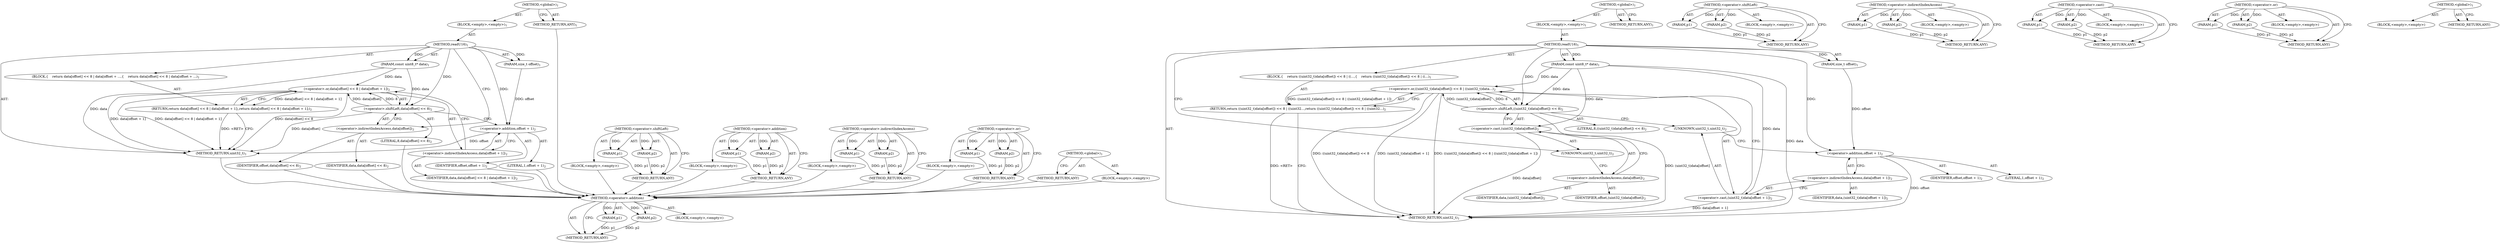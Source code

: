 digraph "&lt;global&gt;" {
vulnerable_6 [label=<(METHOD,&lt;global&gt;)<SUB>1</SUB>>];
vulnerable_7 [label=<(BLOCK,&lt;empty&gt;,&lt;empty&gt;)<SUB>1</SUB>>];
vulnerable_8 [label=<(METHOD,readU16)<SUB>1</SUB>>];
vulnerable_9 [label=<(PARAM,const uint8_t* data)<SUB>1</SUB>>];
vulnerable_10 [label=<(PARAM,size_t offset)<SUB>1</SUB>>];
vulnerable_11 [label=<(BLOCK,{
    return data[offset] &lt;&lt; 8 | data[offset + ...,{
    return data[offset] &lt;&lt; 8 | data[offset + ...)<SUB>1</SUB>>];
vulnerable_12 [label=<(RETURN,return data[offset] &lt;&lt; 8 | data[offset + 1];,return data[offset] &lt;&lt; 8 | data[offset + 1];)<SUB>2</SUB>>];
vulnerable_13 [label=<(&lt;operator&gt;.or,data[offset] &lt;&lt; 8 | data[offset + 1])<SUB>2</SUB>>];
vulnerable_14 [label=<(&lt;operator&gt;.shiftLeft,data[offset] &lt;&lt; 8)<SUB>2</SUB>>];
vulnerable_15 [label=<(&lt;operator&gt;.indirectIndexAccess,data[offset])<SUB>2</SUB>>];
vulnerable_16 [label=<(IDENTIFIER,data,data[offset] &lt;&lt; 8)<SUB>2</SUB>>];
vulnerable_17 [label=<(IDENTIFIER,offset,data[offset] &lt;&lt; 8)<SUB>2</SUB>>];
vulnerable_18 [label=<(LITERAL,8,data[offset] &lt;&lt; 8)<SUB>2</SUB>>];
vulnerable_19 [label=<(&lt;operator&gt;.indirectIndexAccess,data[offset + 1])<SUB>2</SUB>>];
vulnerable_20 [label=<(IDENTIFIER,data,data[offset] &lt;&lt; 8 | data[offset + 1])<SUB>2</SUB>>];
vulnerable_21 [label=<(&lt;operator&gt;.addition,offset + 1)<SUB>2</SUB>>];
vulnerable_22 [label=<(IDENTIFIER,offset,offset + 1)<SUB>2</SUB>>];
vulnerable_23 [label=<(LITERAL,1,offset + 1)<SUB>2</SUB>>];
vulnerable_24 [label=<(METHOD_RETURN,uint32_t)<SUB>1</SUB>>];
vulnerable_26 [label=<(METHOD_RETURN,ANY)<SUB>1</SUB>>];
vulnerable_52 [label=<(METHOD,&lt;operator&gt;.shiftLeft)>];
vulnerable_53 [label=<(PARAM,p1)>];
vulnerable_54 [label=<(PARAM,p2)>];
vulnerable_55 [label=<(BLOCK,&lt;empty&gt;,&lt;empty&gt;)>];
vulnerable_56 [label=<(METHOD_RETURN,ANY)>];
vulnerable_62 [label=<(METHOD,&lt;operator&gt;.addition)>];
vulnerable_63 [label=<(PARAM,p1)>];
vulnerable_64 [label=<(PARAM,p2)>];
vulnerable_65 [label=<(BLOCK,&lt;empty&gt;,&lt;empty&gt;)>];
vulnerable_66 [label=<(METHOD_RETURN,ANY)>];
vulnerable_57 [label=<(METHOD,&lt;operator&gt;.indirectIndexAccess)>];
vulnerable_58 [label=<(PARAM,p1)>];
vulnerable_59 [label=<(PARAM,p2)>];
vulnerable_60 [label=<(BLOCK,&lt;empty&gt;,&lt;empty&gt;)>];
vulnerable_61 [label=<(METHOD_RETURN,ANY)>];
vulnerable_47 [label=<(METHOD,&lt;operator&gt;.or)>];
vulnerable_48 [label=<(PARAM,p1)>];
vulnerable_49 [label=<(PARAM,p2)>];
vulnerable_50 [label=<(BLOCK,&lt;empty&gt;,&lt;empty&gt;)>];
vulnerable_51 [label=<(METHOD_RETURN,ANY)>];
vulnerable_41 [label=<(METHOD,&lt;global&gt;)<SUB>1</SUB>>];
vulnerable_42 [label=<(BLOCK,&lt;empty&gt;,&lt;empty&gt;)>];
vulnerable_43 [label=<(METHOD_RETURN,ANY)>];
fixed_71 [label=<(METHOD,&lt;operator&gt;.addition)>];
fixed_72 [label=<(PARAM,p1)>];
fixed_73 [label=<(PARAM,p2)>];
fixed_74 [label=<(BLOCK,&lt;empty&gt;,&lt;empty&gt;)>];
fixed_75 [label=<(METHOD_RETURN,ANY)>];
fixed_6 [label=<(METHOD,&lt;global&gt;)<SUB>1</SUB>>];
fixed_7 [label=<(BLOCK,&lt;empty&gt;,&lt;empty&gt;)<SUB>1</SUB>>];
fixed_8 [label=<(METHOD,readU16)<SUB>1</SUB>>];
fixed_9 [label=<(PARAM,const uint8_t* data)<SUB>1</SUB>>];
fixed_10 [label=<(PARAM,size_t offset)<SUB>1</SUB>>];
fixed_11 [label=<(BLOCK,{
    return ((uint32_t)data[offset]) &lt;&lt; 8 | ((...,{
    return ((uint32_t)data[offset]) &lt;&lt; 8 | ((...)<SUB>1</SUB>>];
fixed_12 [label=<(RETURN,return ((uint32_t)data[offset]) &lt;&lt; 8 | ((uint32...,return ((uint32_t)data[offset]) &lt;&lt; 8 | ((uint32...)<SUB>2</SUB>>];
fixed_13 [label=<(&lt;operator&gt;.or,((uint32_t)data[offset]) &lt;&lt; 8 | ((uint32_t)data...)<SUB>2</SUB>>];
fixed_14 [label=<(&lt;operator&gt;.shiftLeft,((uint32_t)data[offset]) &lt;&lt; 8)<SUB>2</SUB>>];
fixed_15 [label=<(&lt;operator&gt;.cast,(uint32_t)data[offset])<SUB>2</SUB>>];
fixed_16 [label=<(UNKNOWN,uint32_t,uint32_t)<SUB>2</SUB>>];
fixed_17 [label=<(&lt;operator&gt;.indirectIndexAccess,data[offset])<SUB>2</SUB>>];
fixed_18 [label=<(IDENTIFIER,data,(uint32_t)data[offset])<SUB>2</SUB>>];
fixed_19 [label=<(IDENTIFIER,offset,(uint32_t)data[offset])<SUB>2</SUB>>];
fixed_20 [label=<(LITERAL,8,((uint32_t)data[offset]) &lt;&lt; 8)<SUB>2</SUB>>];
fixed_21 [label=<(&lt;operator&gt;.cast,(uint32_t)data[offset + 1])<SUB>2</SUB>>];
fixed_22 [label=<(UNKNOWN,uint32_t,uint32_t)<SUB>2</SUB>>];
fixed_23 [label=<(&lt;operator&gt;.indirectIndexAccess,data[offset + 1])<SUB>2</SUB>>];
fixed_24 [label=<(IDENTIFIER,data,(uint32_t)data[offset + 1])<SUB>2</SUB>>];
fixed_25 [label=<(&lt;operator&gt;.addition,offset + 1)<SUB>2</SUB>>];
fixed_26 [label=<(IDENTIFIER,offset,offset + 1)<SUB>2</SUB>>];
fixed_27 [label=<(LITERAL,1,offset + 1)<SUB>2</SUB>>];
fixed_28 [label=<(METHOD_RETURN,uint32_t)<SUB>1</SUB>>];
fixed_30 [label=<(METHOD_RETURN,ANY)<SUB>1</SUB>>];
fixed_56 [label=<(METHOD,&lt;operator&gt;.shiftLeft)>];
fixed_57 [label=<(PARAM,p1)>];
fixed_58 [label=<(PARAM,p2)>];
fixed_59 [label=<(BLOCK,&lt;empty&gt;,&lt;empty&gt;)>];
fixed_60 [label=<(METHOD_RETURN,ANY)>];
fixed_66 [label=<(METHOD,&lt;operator&gt;.indirectIndexAccess)>];
fixed_67 [label=<(PARAM,p1)>];
fixed_68 [label=<(PARAM,p2)>];
fixed_69 [label=<(BLOCK,&lt;empty&gt;,&lt;empty&gt;)>];
fixed_70 [label=<(METHOD_RETURN,ANY)>];
fixed_61 [label=<(METHOD,&lt;operator&gt;.cast)>];
fixed_62 [label=<(PARAM,p1)>];
fixed_63 [label=<(PARAM,p2)>];
fixed_64 [label=<(BLOCK,&lt;empty&gt;,&lt;empty&gt;)>];
fixed_65 [label=<(METHOD_RETURN,ANY)>];
fixed_51 [label=<(METHOD,&lt;operator&gt;.or)>];
fixed_52 [label=<(PARAM,p1)>];
fixed_53 [label=<(PARAM,p2)>];
fixed_54 [label=<(BLOCK,&lt;empty&gt;,&lt;empty&gt;)>];
fixed_55 [label=<(METHOD_RETURN,ANY)>];
fixed_45 [label=<(METHOD,&lt;global&gt;)<SUB>1</SUB>>];
fixed_46 [label=<(BLOCK,&lt;empty&gt;,&lt;empty&gt;)>];
fixed_47 [label=<(METHOD_RETURN,ANY)>];
vulnerable_6 -> vulnerable_7  [key=0, label="AST: "];
vulnerable_6 -> vulnerable_26  [key=0, label="AST: "];
vulnerable_6 -> vulnerable_26  [key=1, label="CFG: "];
vulnerable_7 -> vulnerable_8  [key=0, label="AST: "];
vulnerable_8 -> vulnerable_9  [key=0, label="AST: "];
vulnerable_8 -> vulnerable_9  [key=1, label="DDG: "];
vulnerable_8 -> vulnerable_10  [key=0, label="AST: "];
vulnerable_8 -> vulnerable_10  [key=1, label="DDG: "];
vulnerable_8 -> vulnerable_11  [key=0, label="AST: "];
vulnerable_8 -> vulnerable_24  [key=0, label="AST: "];
vulnerable_8 -> vulnerable_15  [key=0, label="CFG: "];
vulnerable_8 -> vulnerable_14  [key=0, label="DDG: "];
vulnerable_8 -> vulnerable_21  [key=0, label="DDG: "];
vulnerable_9 -> vulnerable_24  [key=0, label="DDG: data"];
vulnerable_9 -> vulnerable_13  [key=0, label="DDG: data"];
vulnerable_9 -> vulnerable_14  [key=0, label="DDG: data"];
vulnerable_10 -> vulnerable_21  [key=0, label="DDG: offset"];
vulnerable_11 -> vulnerable_12  [key=0, label="AST: "];
vulnerable_12 -> vulnerable_13  [key=0, label="AST: "];
vulnerable_12 -> vulnerable_24  [key=0, label="CFG: "];
vulnerable_12 -> vulnerable_24  [key=1, label="DDG: &lt;RET&gt;"];
vulnerable_13 -> vulnerable_14  [key=0, label="AST: "];
vulnerable_13 -> vulnerable_19  [key=0, label="AST: "];
vulnerable_13 -> vulnerable_12  [key=0, label="CFG: "];
vulnerable_13 -> vulnerable_12  [key=1, label="DDG: data[offset] &lt;&lt; 8 | data[offset + 1]"];
vulnerable_13 -> vulnerable_24  [key=0, label="DDG: data[offset] &lt;&lt; 8"];
vulnerable_13 -> vulnerable_24  [key=1, label="DDG: data[offset + 1]"];
vulnerable_13 -> vulnerable_24  [key=2, label="DDG: data[offset] &lt;&lt; 8 | data[offset + 1]"];
vulnerable_14 -> vulnerable_15  [key=0, label="AST: "];
vulnerable_14 -> vulnerable_18  [key=0, label="AST: "];
vulnerable_14 -> vulnerable_21  [key=0, label="CFG: "];
vulnerable_14 -> vulnerable_24  [key=0, label="DDG: data[offset]"];
vulnerable_14 -> vulnerable_13  [key=0, label="DDG: data[offset]"];
vulnerable_14 -> vulnerable_13  [key=1, label="DDG: 8"];
vulnerable_15 -> vulnerable_16  [key=0, label="AST: "];
vulnerable_15 -> vulnerable_17  [key=0, label="AST: "];
vulnerable_15 -> vulnerable_14  [key=0, label="CFG: "];
vulnerable_16 -> fixed_71  [key=0];
vulnerable_17 -> fixed_71  [key=0];
vulnerable_18 -> fixed_71  [key=0];
vulnerable_19 -> vulnerable_20  [key=0, label="AST: "];
vulnerable_19 -> vulnerable_21  [key=0, label="AST: "];
vulnerable_19 -> vulnerable_13  [key=0, label="CFG: "];
vulnerable_20 -> fixed_71  [key=0];
vulnerable_21 -> vulnerable_22  [key=0, label="AST: "];
vulnerable_21 -> vulnerable_23  [key=0, label="AST: "];
vulnerable_21 -> vulnerable_19  [key=0, label="CFG: "];
vulnerable_21 -> vulnerable_24  [key=0, label="DDG: offset"];
vulnerable_22 -> fixed_71  [key=0];
vulnerable_23 -> fixed_71  [key=0];
vulnerable_24 -> fixed_71  [key=0];
vulnerable_26 -> fixed_71  [key=0];
vulnerable_52 -> vulnerable_53  [key=0, label="AST: "];
vulnerable_52 -> vulnerable_53  [key=1, label="DDG: "];
vulnerable_52 -> vulnerable_55  [key=0, label="AST: "];
vulnerable_52 -> vulnerable_54  [key=0, label="AST: "];
vulnerable_52 -> vulnerable_54  [key=1, label="DDG: "];
vulnerable_52 -> vulnerable_56  [key=0, label="AST: "];
vulnerable_52 -> vulnerable_56  [key=1, label="CFG: "];
vulnerable_53 -> vulnerable_56  [key=0, label="DDG: p1"];
vulnerable_54 -> vulnerable_56  [key=0, label="DDG: p2"];
vulnerable_55 -> fixed_71  [key=0];
vulnerable_56 -> fixed_71  [key=0];
vulnerable_62 -> vulnerable_63  [key=0, label="AST: "];
vulnerable_62 -> vulnerable_63  [key=1, label="DDG: "];
vulnerable_62 -> vulnerable_65  [key=0, label="AST: "];
vulnerable_62 -> vulnerable_64  [key=0, label="AST: "];
vulnerable_62 -> vulnerable_64  [key=1, label="DDG: "];
vulnerable_62 -> vulnerable_66  [key=0, label="AST: "];
vulnerable_62 -> vulnerable_66  [key=1, label="CFG: "];
vulnerable_63 -> vulnerable_66  [key=0, label="DDG: p1"];
vulnerable_64 -> vulnerable_66  [key=0, label="DDG: p2"];
vulnerable_65 -> fixed_71  [key=0];
vulnerable_66 -> fixed_71  [key=0];
vulnerable_57 -> vulnerable_58  [key=0, label="AST: "];
vulnerable_57 -> vulnerable_58  [key=1, label="DDG: "];
vulnerable_57 -> vulnerable_60  [key=0, label="AST: "];
vulnerable_57 -> vulnerable_59  [key=0, label="AST: "];
vulnerable_57 -> vulnerable_59  [key=1, label="DDG: "];
vulnerable_57 -> vulnerable_61  [key=0, label="AST: "];
vulnerable_57 -> vulnerable_61  [key=1, label="CFG: "];
vulnerable_58 -> vulnerable_61  [key=0, label="DDG: p1"];
vulnerable_59 -> vulnerable_61  [key=0, label="DDG: p2"];
vulnerable_60 -> fixed_71  [key=0];
vulnerable_61 -> fixed_71  [key=0];
vulnerable_47 -> vulnerable_48  [key=0, label="AST: "];
vulnerable_47 -> vulnerable_48  [key=1, label="DDG: "];
vulnerable_47 -> vulnerable_50  [key=0, label="AST: "];
vulnerable_47 -> vulnerable_49  [key=0, label="AST: "];
vulnerable_47 -> vulnerable_49  [key=1, label="DDG: "];
vulnerable_47 -> vulnerable_51  [key=0, label="AST: "];
vulnerable_47 -> vulnerable_51  [key=1, label="CFG: "];
vulnerable_48 -> vulnerable_51  [key=0, label="DDG: p1"];
vulnerable_49 -> vulnerable_51  [key=0, label="DDG: p2"];
vulnerable_50 -> fixed_71  [key=0];
vulnerable_51 -> fixed_71  [key=0];
vulnerable_41 -> vulnerable_42  [key=0, label="AST: "];
vulnerable_41 -> vulnerable_43  [key=0, label="AST: "];
vulnerable_41 -> vulnerable_43  [key=1, label="CFG: "];
vulnerable_42 -> fixed_71  [key=0];
vulnerable_43 -> fixed_71  [key=0];
fixed_71 -> fixed_72  [key=0, label="AST: "];
fixed_71 -> fixed_72  [key=1, label="DDG: "];
fixed_71 -> fixed_74  [key=0, label="AST: "];
fixed_71 -> fixed_73  [key=0, label="AST: "];
fixed_71 -> fixed_73  [key=1, label="DDG: "];
fixed_71 -> fixed_75  [key=0, label="AST: "];
fixed_71 -> fixed_75  [key=1, label="CFG: "];
fixed_72 -> fixed_75  [key=0, label="DDG: p1"];
fixed_73 -> fixed_75  [key=0, label="DDG: p2"];
fixed_6 -> fixed_7  [key=0, label="AST: "];
fixed_6 -> fixed_30  [key=0, label="AST: "];
fixed_6 -> fixed_30  [key=1, label="CFG: "];
fixed_7 -> fixed_8  [key=0, label="AST: "];
fixed_8 -> fixed_9  [key=0, label="AST: "];
fixed_8 -> fixed_9  [key=1, label="DDG: "];
fixed_8 -> fixed_10  [key=0, label="AST: "];
fixed_8 -> fixed_10  [key=1, label="DDG: "];
fixed_8 -> fixed_11  [key=0, label="AST: "];
fixed_8 -> fixed_28  [key=0, label="AST: "];
fixed_8 -> fixed_16  [key=0, label="CFG: "];
fixed_8 -> fixed_14  [key=0, label="DDG: "];
fixed_8 -> fixed_25  [key=0, label="DDG: "];
fixed_9 -> fixed_28  [key=0, label="DDG: data"];
fixed_9 -> fixed_13  [key=0, label="DDG: data"];
fixed_9 -> fixed_14  [key=0, label="DDG: data"];
fixed_9 -> fixed_21  [key=0, label="DDG: data"];
fixed_9 -> fixed_15  [key=0, label="DDG: data"];
fixed_10 -> fixed_25  [key=0, label="DDG: offset"];
fixed_11 -> fixed_12  [key=0, label="AST: "];
fixed_12 -> fixed_13  [key=0, label="AST: "];
fixed_12 -> fixed_28  [key=0, label="CFG: "];
fixed_12 -> fixed_28  [key=1, label="DDG: &lt;RET&gt;"];
fixed_13 -> fixed_14  [key=0, label="AST: "];
fixed_13 -> fixed_21  [key=0, label="AST: "];
fixed_13 -> fixed_12  [key=0, label="CFG: "];
fixed_13 -> fixed_12  [key=1, label="DDG: ((uint32_t)data[offset]) &lt;&lt; 8 | ((uint32_t)data[offset + 1])"];
fixed_13 -> fixed_28  [key=0, label="DDG: ((uint32_t)data[offset]) &lt;&lt; 8"];
fixed_13 -> fixed_28  [key=1, label="DDG: (uint32_t)data[offset + 1]"];
fixed_13 -> fixed_28  [key=2, label="DDG: ((uint32_t)data[offset]) &lt;&lt; 8 | ((uint32_t)data[offset + 1])"];
fixed_14 -> fixed_15  [key=0, label="AST: "];
fixed_14 -> fixed_20  [key=0, label="AST: "];
fixed_14 -> fixed_22  [key=0, label="CFG: "];
fixed_14 -> fixed_28  [key=0, label="DDG: (uint32_t)data[offset]"];
fixed_14 -> fixed_13  [key=0, label="DDG: (uint32_t)data[offset]"];
fixed_14 -> fixed_13  [key=1, label="DDG: 8"];
fixed_15 -> fixed_16  [key=0, label="AST: "];
fixed_15 -> fixed_17  [key=0, label="AST: "];
fixed_15 -> fixed_14  [key=0, label="CFG: "];
fixed_15 -> fixed_28  [key=0, label="DDG: data[offset]"];
fixed_16 -> fixed_17  [key=0, label="CFG: "];
fixed_17 -> fixed_18  [key=0, label="AST: "];
fixed_17 -> fixed_19  [key=0, label="AST: "];
fixed_17 -> fixed_15  [key=0, label="CFG: "];
fixed_21 -> fixed_22  [key=0, label="AST: "];
fixed_21 -> fixed_23  [key=0, label="AST: "];
fixed_21 -> fixed_13  [key=0, label="CFG: "];
fixed_21 -> fixed_28  [key=0, label="DDG: data[offset + 1]"];
fixed_22 -> fixed_25  [key=0, label="CFG: "];
fixed_23 -> fixed_24  [key=0, label="AST: "];
fixed_23 -> fixed_25  [key=0, label="AST: "];
fixed_23 -> fixed_21  [key=0, label="CFG: "];
fixed_25 -> fixed_26  [key=0, label="AST: "];
fixed_25 -> fixed_27  [key=0, label="AST: "];
fixed_25 -> fixed_23  [key=0, label="CFG: "];
fixed_25 -> fixed_28  [key=0, label="DDG: offset"];
fixed_56 -> fixed_57  [key=0, label="AST: "];
fixed_56 -> fixed_57  [key=1, label="DDG: "];
fixed_56 -> fixed_59  [key=0, label="AST: "];
fixed_56 -> fixed_58  [key=0, label="AST: "];
fixed_56 -> fixed_58  [key=1, label="DDG: "];
fixed_56 -> fixed_60  [key=0, label="AST: "];
fixed_56 -> fixed_60  [key=1, label="CFG: "];
fixed_57 -> fixed_60  [key=0, label="DDG: p1"];
fixed_58 -> fixed_60  [key=0, label="DDG: p2"];
fixed_66 -> fixed_67  [key=0, label="AST: "];
fixed_66 -> fixed_67  [key=1, label="DDG: "];
fixed_66 -> fixed_69  [key=0, label="AST: "];
fixed_66 -> fixed_68  [key=0, label="AST: "];
fixed_66 -> fixed_68  [key=1, label="DDG: "];
fixed_66 -> fixed_70  [key=0, label="AST: "];
fixed_66 -> fixed_70  [key=1, label="CFG: "];
fixed_67 -> fixed_70  [key=0, label="DDG: p1"];
fixed_68 -> fixed_70  [key=0, label="DDG: p2"];
fixed_61 -> fixed_62  [key=0, label="AST: "];
fixed_61 -> fixed_62  [key=1, label="DDG: "];
fixed_61 -> fixed_64  [key=0, label="AST: "];
fixed_61 -> fixed_63  [key=0, label="AST: "];
fixed_61 -> fixed_63  [key=1, label="DDG: "];
fixed_61 -> fixed_65  [key=0, label="AST: "];
fixed_61 -> fixed_65  [key=1, label="CFG: "];
fixed_62 -> fixed_65  [key=0, label="DDG: p1"];
fixed_63 -> fixed_65  [key=0, label="DDG: p2"];
fixed_51 -> fixed_52  [key=0, label="AST: "];
fixed_51 -> fixed_52  [key=1, label="DDG: "];
fixed_51 -> fixed_54  [key=0, label="AST: "];
fixed_51 -> fixed_53  [key=0, label="AST: "];
fixed_51 -> fixed_53  [key=1, label="DDG: "];
fixed_51 -> fixed_55  [key=0, label="AST: "];
fixed_51 -> fixed_55  [key=1, label="CFG: "];
fixed_52 -> fixed_55  [key=0, label="DDG: p1"];
fixed_53 -> fixed_55  [key=0, label="DDG: p2"];
fixed_45 -> fixed_46  [key=0, label="AST: "];
fixed_45 -> fixed_47  [key=0, label="AST: "];
fixed_45 -> fixed_47  [key=1, label="CFG: "];
}
